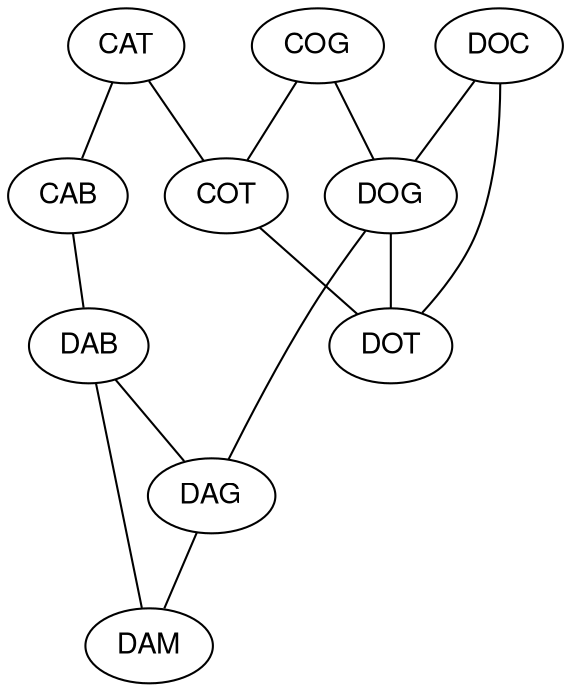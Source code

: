 strict graph ip_map {
	fontname="Helvetica,Arial,sans-serif"
	node [fontname="Helvetica,Arial,sans-serif"]
	edge [fontname="Helvetica,Arial,sans-serif"]
    CAT -- { CAB COT };
    CAB -- { CAT DAB };
    COG -- { COT DOG };
    COT -- { CAT COG DOT };
    DAB -- { CAB DAG DAM };
    DAG -- { DAB DAM };
    DAM -- { DAB DAG };
    DOC -- { DOG DOT };
    DOG -- { DAG DOC DOT };
    DOT -- { COT DOC DOG };
}
